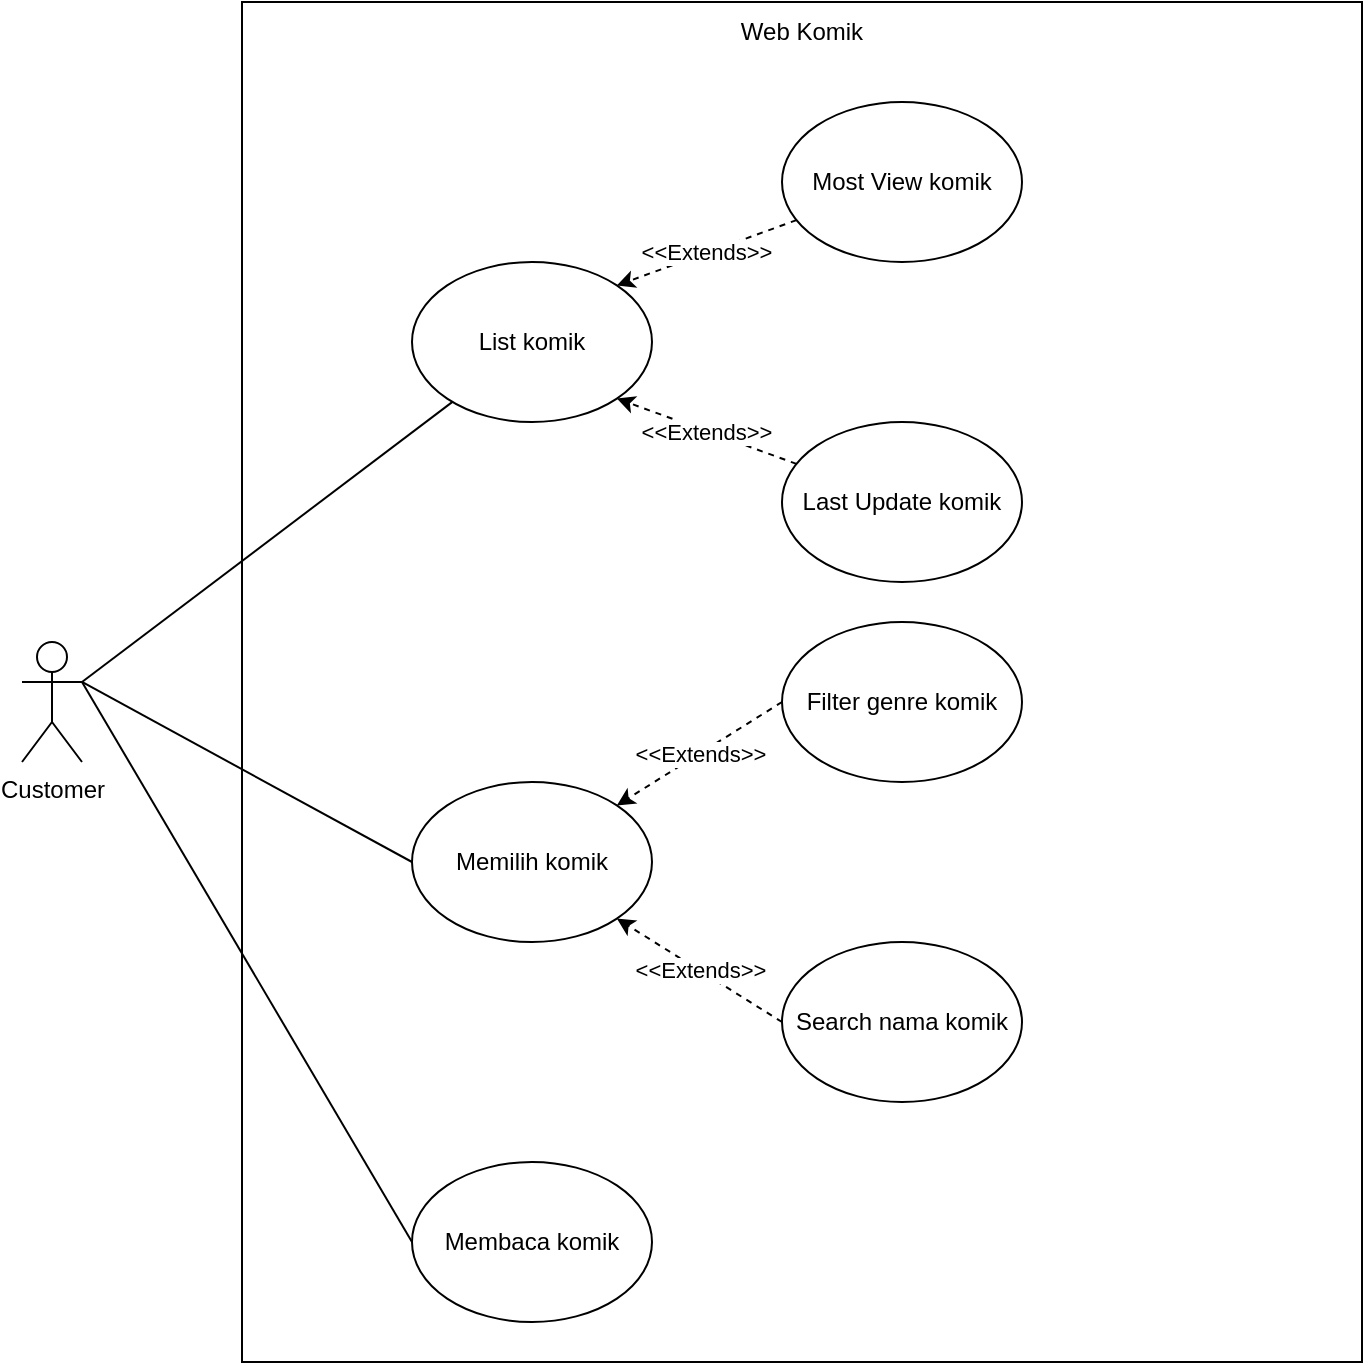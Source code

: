 <mxfile version="16.4.2" type="github">
  <diagram id="vu2W5EHvsUwyGtFylDSM" name="Use Case">
    <mxGraphModel dx="868" dy="492" grid="1" gridSize="10" guides="1" tooltips="1" connect="1" arrows="1" fold="1" page="1" pageScale="1" pageWidth="850" pageHeight="1100" math="0" shadow="0">
      <root>
        <mxCell id="0" />
        <mxCell id="1" parent="0" />
        <mxCell id="TqK_6H_XxjzrtaRJpccY-1" value="" style="rounded=0;whiteSpace=wrap;html=1;" parent="1" vertex="1">
          <mxGeometry x="280" y="80" width="560" height="680" as="geometry" />
        </mxCell>
        <mxCell id="TqK_6H_XxjzrtaRJpccY-2" style="rounded=0;orthogonalLoop=1;jettySize=auto;html=1;endArrow=none;endFill=0;exitX=1;exitY=0.333;exitDx=0;exitDy=0;exitPerimeter=0;" parent="1" source="TqK_6H_XxjzrtaRJpccY-5" target="TqK_6H_XxjzrtaRJpccY-7" edge="1">
          <mxGeometry relative="1" as="geometry">
            <mxPoint x="220" y="240" as="sourcePoint" />
          </mxGeometry>
        </mxCell>
        <mxCell id="TqK_6H_XxjzrtaRJpccY-3" style="edgeStyle=none;rounded=0;orthogonalLoop=1;jettySize=auto;html=1;exitX=1;exitY=0.333;exitDx=0;exitDy=0;exitPerimeter=0;entryX=0;entryY=0.5;entryDx=0;entryDy=0;endArrow=none;endFill=0;" parent="1" source="TqK_6H_XxjzrtaRJpccY-5" target="TqK_6H_XxjzrtaRJpccY-9" edge="1">
          <mxGeometry relative="1" as="geometry" />
        </mxCell>
        <mxCell id="TqK_6H_XxjzrtaRJpccY-4" style="edgeStyle=none;rounded=0;orthogonalLoop=1;jettySize=auto;html=1;exitX=1;exitY=0.333;exitDx=0;exitDy=0;exitPerimeter=0;entryX=0;entryY=0.5;entryDx=0;entryDy=0;endArrow=none;endFill=0;" parent="1" source="TqK_6H_XxjzrtaRJpccY-5" target="TqK_6H_XxjzrtaRJpccY-8" edge="1">
          <mxGeometry relative="1" as="geometry" />
        </mxCell>
        <mxCell id="TqK_6H_XxjzrtaRJpccY-5" value="Customer" style="shape=umlActor;verticalLabelPosition=bottom;verticalAlign=top;html=1;outlineConnect=0;" parent="1" vertex="1">
          <mxGeometry x="170" y="400" width="30" height="60" as="geometry" />
        </mxCell>
        <mxCell id="TqK_6H_XxjzrtaRJpccY-6" value="Web Komik" style="text;html=1;strokeColor=none;fillColor=none;align=center;verticalAlign=middle;whiteSpace=wrap;rounded=0;" parent="1" vertex="1">
          <mxGeometry x="525" y="80" width="70" height="30" as="geometry" />
        </mxCell>
        <mxCell id="TqK_6H_XxjzrtaRJpccY-7" value="&lt;span&gt;List komik&lt;/span&gt;" style="ellipse;whiteSpace=wrap;html=1;" parent="1" vertex="1">
          <mxGeometry x="365" y="210" width="120" height="80" as="geometry" />
        </mxCell>
        <mxCell id="TqK_6H_XxjzrtaRJpccY-8" value="Membaca komik" style="ellipse;whiteSpace=wrap;html=1;" parent="1" vertex="1">
          <mxGeometry x="365" y="660" width="120" height="80" as="geometry" />
        </mxCell>
        <mxCell id="TqK_6H_XxjzrtaRJpccY-9" value="Memilih komik" style="ellipse;whiteSpace=wrap;html=1;" parent="1" vertex="1">
          <mxGeometry x="365" y="470" width="120" height="80" as="geometry" />
        </mxCell>
        <mxCell id="TqK_6H_XxjzrtaRJpccY-10" value="&amp;lt;&amp;lt;Extends&amp;gt;&amp;gt;" style="edgeStyle=none;rounded=0;orthogonalLoop=1;jettySize=auto;html=1;entryX=1;entryY=0;entryDx=0;entryDy=0;endArrow=classic;endFill=1;dashed=1;exitX=0;exitY=0.5;exitDx=0;exitDy=0;" parent="1" source="TqK_6H_XxjzrtaRJpccY-11" target="TqK_6H_XxjzrtaRJpccY-9" edge="1">
          <mxGeometry relative="1" as="geometry" />
        </mxCell>
        <mxCell id="TqK_6H_XxjzrtaRJpccY-11" value="Filter genre komik" style="ellipse;whiteSpace=wrap;html=1;" parent="1" vertex="1">
          <mxGeometry x="550" y="390" width="120" height="80" as="geometry" />
        </mxCell>
        <mxCell id="TqK_6H_XxjzrtaRJpccY-12" value="&amp;lt;&amp;lt;Extends&amp;gt;&amp;gt;" style="edgeStyle=none;rounded=0;orthogonalLoop=1;jettySize=auto;html=1;entryX=1;entryY=1;entryDx=0;entryDy=0;dashed=1;endArrow=classic;endFill=1;exitX=0;exitY=0.5;exitDx=0;exitDy=0;" parent="1" source="TqK_6H_XxjzrtaRJpccY-13" target="TqK_6H_XxjzrtaRJpccY-9" edge="1">
          <mxGeometry relative="1" as="geometry" />
        </mxCell>
        <mxCell id="TqK_6H_XxjzrtaRJpccY-13" value="Search nama komik" style="ellipse;whiteSpace=wrap;html=1;" parent="1" vertex="1">
          <mxGeometry x="550" y="550" width="120" height="80" as="geometry" />
        </mxCell>
        <mxCell id="TqK_6H_XxjzrtaRJpccY-14" value="&amp;lt;&amp;lt;Extends&amp;gt;&amp;gt;" style="edgeStyle=none;rounded=0;orthogonalLoop=1;jettySize=auto;html=1;dashed=1;endArrow=classic;endFill=1;entryX=1;entryY=0;entryDx=0;entryDy=0;" parent="1" source="TqK_6H_XxjzrtaRJpccY-15" target="TqK_6H_XxjzrtaRJpccY-7" edge="1">
          <mxGeometry relative="1" as="geometry" />
        </mxCell>
        <mxCell id="TqK_6H_XxjzrtaRJpccY-15" value="Most View komik" style="ellipse;whiteSpace=wrap;html=1;" parent="1" vertex="1">
          <mxGeometry x="550" y="130" width="120" height="80" as="geometry" />
        </mxCell>
        <mxCell id="TqK_6H_XxjzrtaRJpccY-16" value="&amp;lt;&amp;lt;Extends&amp;gt;&amp;gt;" style="edgeStyle=none;rounded=0;orthogonalLoop=1;jettySize=auto;html=1;entryX=1;entryY=1;entryDx=0;entryDy=0;dashed=1;endArrow=classic;endFill=1;" parent="1" source="TqK_6H_XxjzrtaRJpccY-17" target="TqK_6H_XxjzrtaRJpccY-7" edge="1">
          <mxGeometry relative="1" as="geometry" />
        </mxCell>
        <mxCell id="TqK_6H_XxjzrtaRJpccY-17" value="Last Update komik" style="ellipse;whiteSpace=wrap;html=1;" parent="1" vertex="1">
          <mxGeometry x="550" y="290" width="120" height="80" as="geometry" />
        </mxCell>
      </root>
    </mxGraphModel>
  </diagram>
</mxfile>
